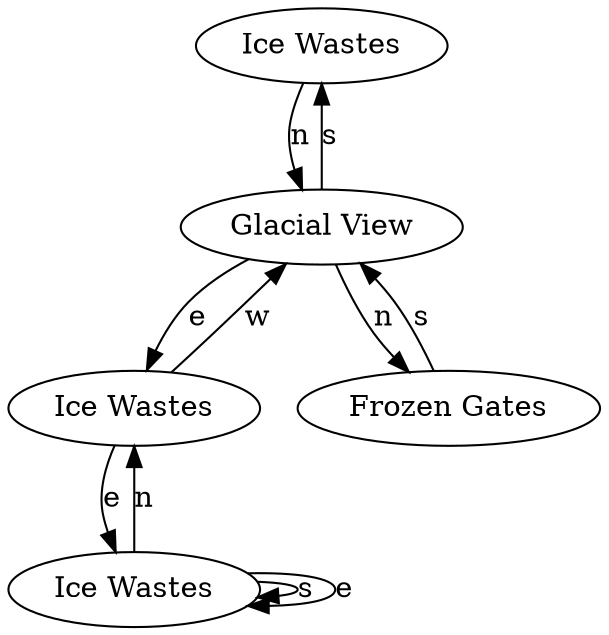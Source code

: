 digraph monster {
room_205 [label="Ice Wastes"];
room_205 -> room_407 [label="n"];
room_212 [label="Ice Wastes"];
room_212 -> room_213 [label="e"];
room_212 -> room_407 [label="w"];
room_213 [label="Ice Wastes"];
room_213 -> room_212 [label="n"];
room_213 -> room_213 [label="s"];
room_213 -> room_213 [label="e"];
room_407 [label="Glacial View"];
room_407 -> room_408 [label="n"];
room_407 -> room_205 [label="s"];
room_407 -> room_212 [label="e"];
room_408 [label="Frozen Gates"];
room_408 -> room_407 [label="s"];
}
